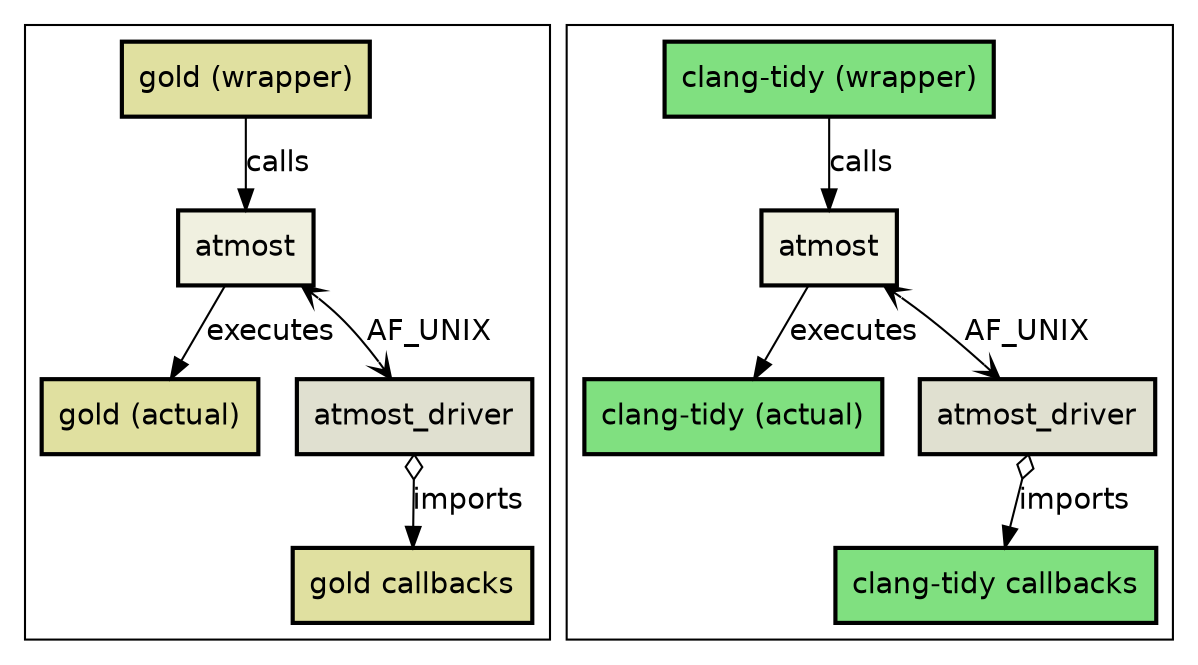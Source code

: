 digraph AtmostComponents {
	fontname="helvetica"
	sep=2.1
	ranksep=0.4
	maxiter=1000000

	node [ fontname="helvetica" ]
	node [ penwidth=2 ]
	edge [ fontname="helvetica" ]
	edge [ penwidth=1 ]

    node [style="filled" shape="box"]

    subgraph cluster_gold {
        gold_wrap [label="gold (wrapper)" fillcolor="#E0E0A0"]
        gold_real [label="gold (actual)" fillcolor="#E0E0A0"]
        gold_atmost [label="atmost" fillcolor="#F0F0E0"]
        gold_driver [label="atmost_driver" fillcolor="#E0E0D0"]
        gold_callbacks [label="gold callbacks" fillcolor="#E0E0A0"]

        gold_wrap -> gold_atmost [label="calls"]
        gold_atmost -> gold_real [label="executes"]
        gold_atmost -> gold_driver [label="AF_UNIX" dir="both" arrowhead="vee" arrowtail="vee"]
        gold_driver -> gold_callbacks [label="imports" dir="both" arrowtail="odiamond"]
    }

    subgraph cluster_tidy {
        tidy_wrap [label="clang-tidy (wrapper)" fillcolor="#80E080"]
        tidy_real [label="clang-tidy (actual)" fillcolor="#80E080"]
        tidy_atmost [label="atmost" fillcolor="#F0F0E0"]
        tidy_driver [label="atmost_driver" fillcolor="#E0E0D0"]
        tidy_callbacks [label="clang-tidy callbacks" fillcolor="#80E080"]

        tidy_wrap -> tidy_atmost [label="calls"]
        tidy_atmost -> tidy_real [label="executes"]
        tidy_atmost -> tidy_driver [label="AF_UNIX" dir="both" arrowhead="vee" arrowtail="vee"]
        tidy_driver -> tidy_callbacks [label="imports" dir="both" arrowtail="odiamond"]
    }

}
